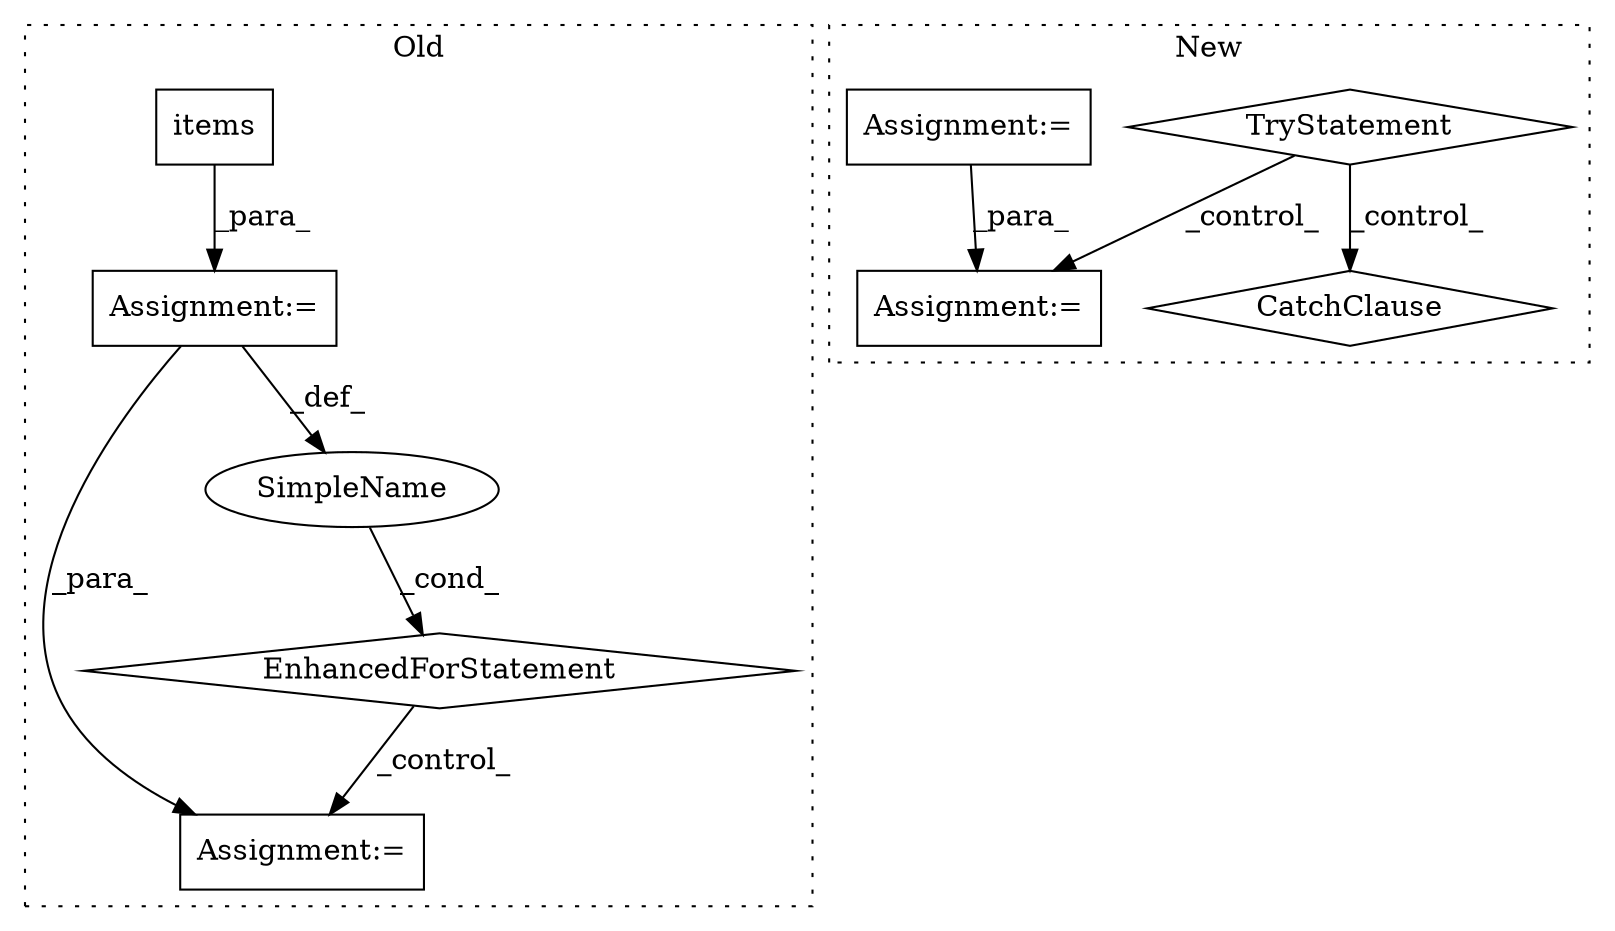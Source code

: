 digraph G {
subgraph cluster0 {
1 [label="items" a="32" s="5839" l="7" shape="box"];
4 [label="Assignment:=" a="7" s="5719,5846" l="80,2" shape="box"];
5 [label="EnhancedForStatement" a="70" s="5719,5846" l="80,2" shape="diamond"];
6 [label="Assignment:=" a="7" s="6086" l="30" shape="box"];
7 [label="SimpleName" a="42" s="5803" l="6" shape="ellipse"];
label = "Old";
style="dotted";
}
subgraph cluster1 {
2 [label="CatchClause" a="12" s="7554,7596" l="19,2" shape="diamond"];
3 [label="TryStatement" a="54" s="7473" l="4" shape="diamond"];
8 [label="Assignment:=" a="7" s="7500" l="2" shape="box"];
9 [label="Assignment:=" a="7" s="7324" l="1" shape="box"];
label = "New";
style="dotted";
}
1 -> 4 [label="_para_"];
3 -> 2 [label="_control_"];
3 -> 8 [label="_control_"];
4 -> 7 [label="_def_"];
4 -> 6 [label="_para_"];
5 -> 6 [label="_control_"];
7 -> 5 [label="_cond_"];
9 -> 8 [label="_para_"];
}